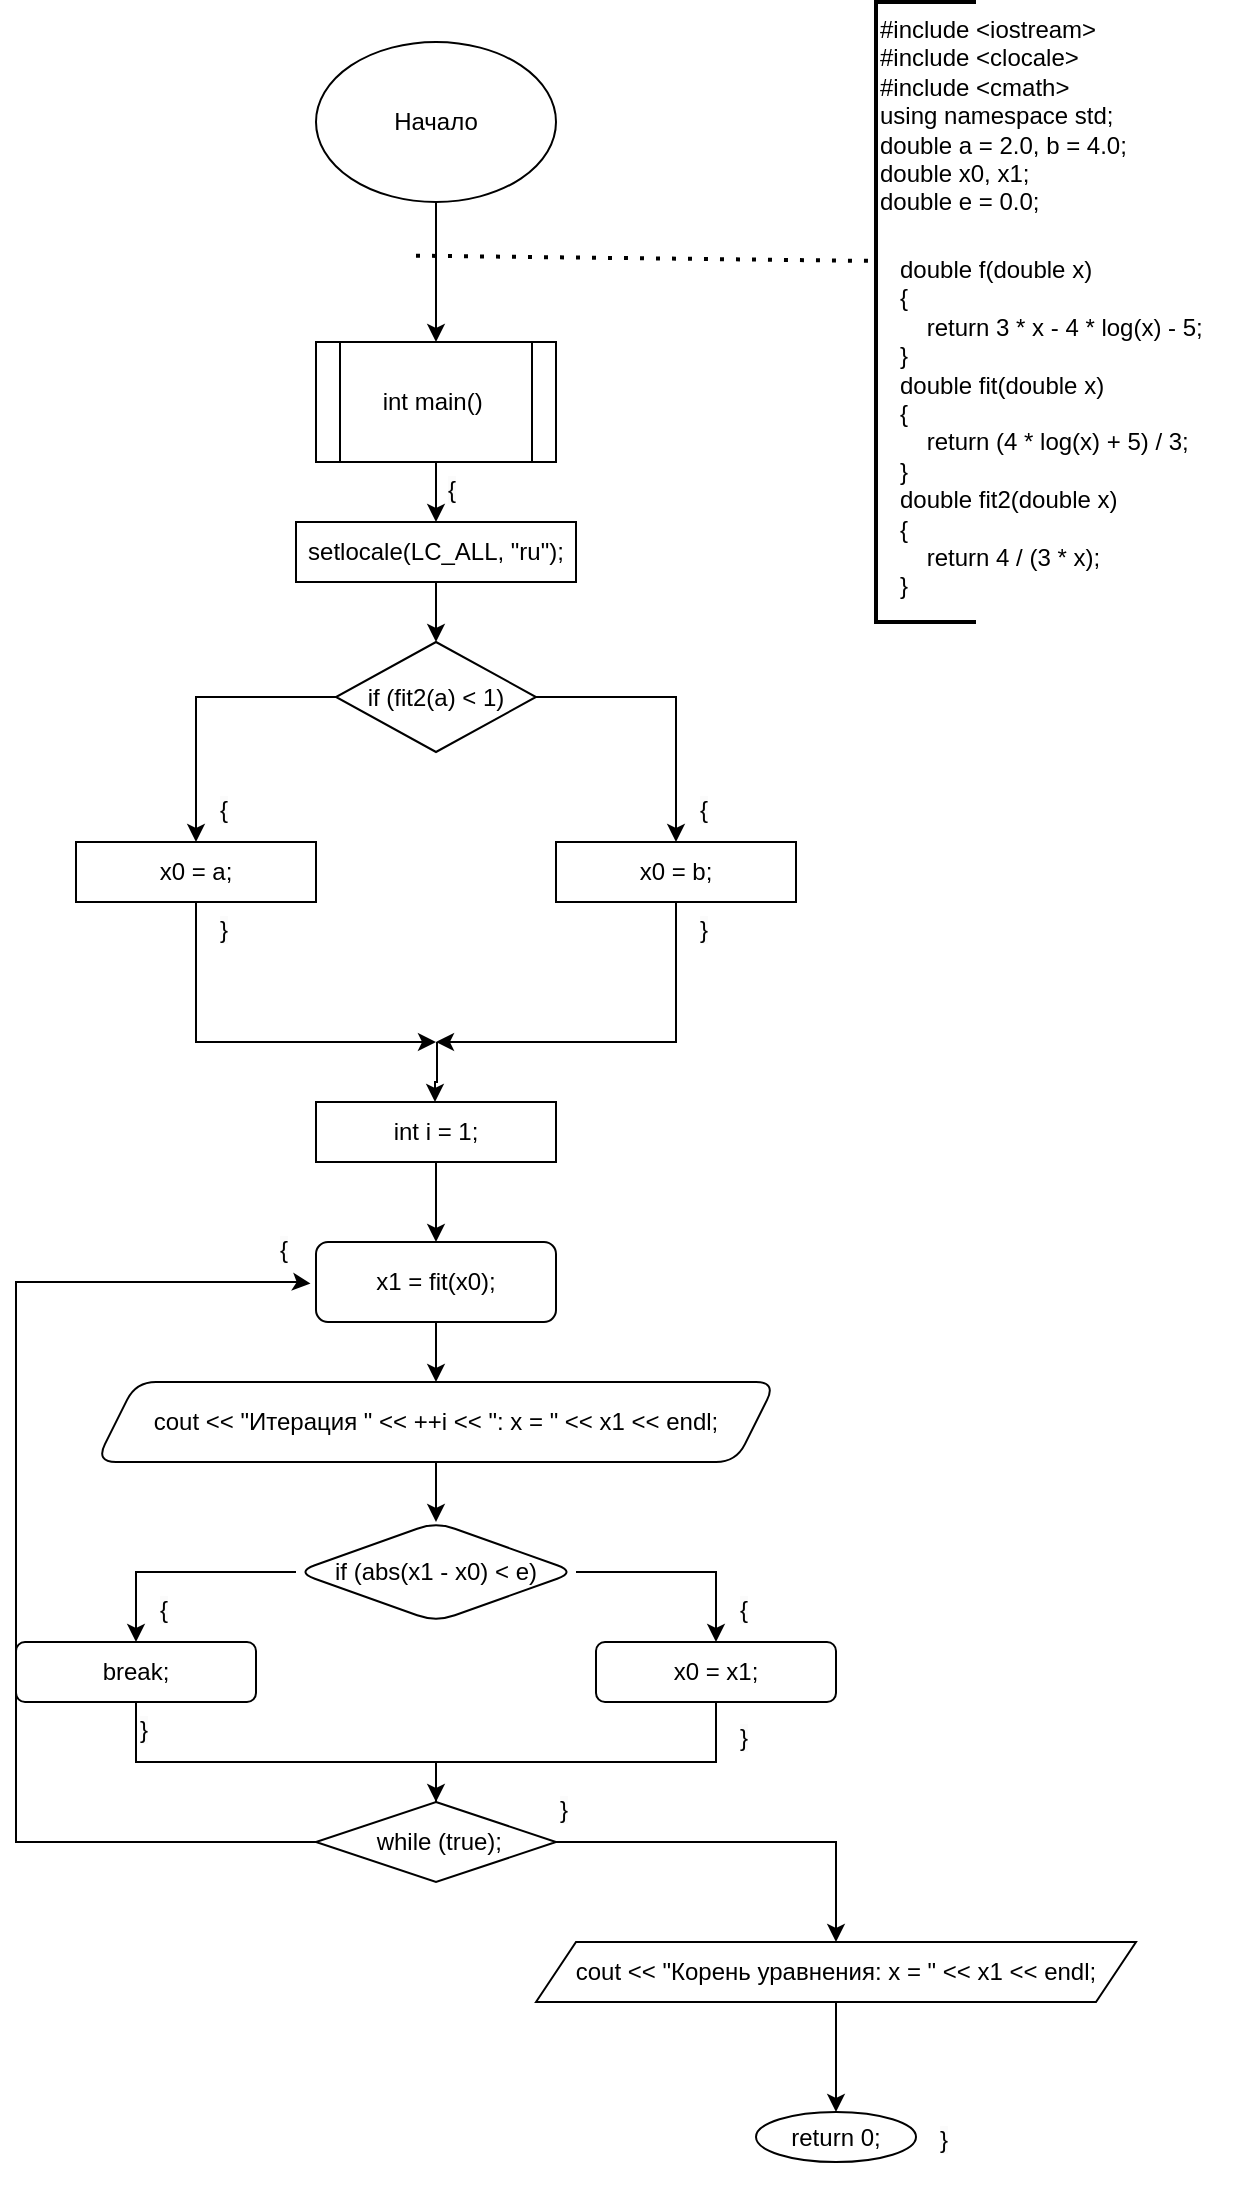 <mxfile version="25.0.3">
  <diagram name="Страница — 1" id="190YTqzYfTC69fhcOBTl">
    <mxGraphModel dx="2074" dy="1106" grid="1" gridSize="10" guides="1" tooltips="1" connect="1" arrows="1" fold="1" page="1" pageScale="1" pageWidth="827" pageHeight="1169" math="0" shadow="0">
      <root>
        <mxCell id="0" />
        <mxCell id="1" parent="0" />
        <mxCell id="pHFdJ50hshgBKYiP4lTo-1" value="" style="edgeStyle=orthogonalEdgeStyle;rounded=0;orthogonalLoop=1;jettySize=auto;html=1;" edge="1" parent="1" source="pHFdJ50hshgBKYiP4lTo-2" target="pHFdJ50hshgBKYiP4lTo-4">
          <mxGeometry relative="1" as="geometry" />
        </mxCell>
        <mxCell id="pHFdJ50hshgBKYiP4lTo-2" value="Начало" style="ellipse;whiteSpace=wrap;html=1;" vertex="1" parent="1">
          <mxGeometry x="350" y="50" width="120" height="80" as="geometry" />
        </mxCell>
        <mxCell id="pHFdJ50hshgBKYiP4lTo-3" value="" style="edgeStyle=orthogonalEdgeStyle;rounded=0;orthogonalLoop=1;jettySize=auto;html=1;" edge="1" parent="1" source="pHFdJ50hshgBKYiP4lTo-4" target="pHFdJ50hshgBKYiP4lTo-9">
          <mxGeometry relative="1" as="geometry" />
        </mxCell>
        <mxCell id="pHFdJ50hshgBKYiP4lTo-4" value="&lt;div&gt;int main()&amp;nbsp;&lt;/div&gt;" style="shape=process;whiteSpace=wrap;html=1;backgroundOutline=1;" vertex="1" parent="1">
          <mxGeometry x="350" y="200" width="120" height="60" as="geometry" />
        </mxCell>
        <mxCell id="pHFdJ50hshgBKYiP4lTo-5" value="" style="endArrow=none;dashed=1;html=1;dashPattern=1 3;strokeWidth=2;rounded=0;entryX=-0.009;entryY=0.959;entryDx=0;entryDy=0;entryPerimeter=0;" edge="1" parent="1" target="pHFdJ50hshgBKYiP4lTo-7">
          <mxGeometry width="50" height="50" relative="1" as="geometry">
            <mxPoint x="400" y="156.84" as="sourcePoint" />
            <mxPoint x="613.2" y="200.0" as="targetPoint" />
          </mxGeometry>
        </mxCell>
        <mxCell id="pHFdJ50hshgBKYiP4lTo-6" value="" style="strokeWidth=2;html=1;shape=mxgraph.flowchart.annotation_1;align=left;pointerEvents=1;" vertex="1" parent="1">
          <mxGeometry x="630" y="30" width="50" height="310" as="geometry" />
        </mxCell>
        <mxCell id="pHFdJ50hshgBKYiP4lTo-7" value="#include &lt;iostream&gt;&#xa;#include &lt;clocale&gt;&#xa;#include &lt;cmath&gt;&#xa;using namespace std;&#xa;double a = 2.0, b = 4.0;&#xa;double x0, x1;&#xa;double e = 0.0;" style="text;whiteSpace=wrap;" vertex="1" parent="1">
          <mxGeometry x="630" y="30" width="140" height="135" as="geometry" />
        </mxCell>
        <mxCell id="pHFdJ50hshgBKYiP4lTo-17" value="" style="edgeStyle=orthogonalEdgeStyle;rounded=0;orthogonalLoop=1;jettySize=auto;html=1;" edge="1" parent="1" source="pHFdJ50hshgBKYiP4lTo-9" target="pHFdJ50hshgBKYiP4lTo-16">
          <mxGeometry relative="1" as="geometry">
            <Array as="points">
              <mxPoint x="410" y="330" />
              <mxPoint x="410" y="330" />
            </Array>
          </mxGeometry>
        </mxCell>
        <mxCell id="pHFdJ50hshgBKYiP4lTo-9" value="setlocale(LC_ALL, &quot;ru&quot;);" style="whiteSpace=wrap;html=1;" vertex="1" parent="1">
          <mxGeometry x="340" y="290" width="140" height="30" as="geometry" />
        </mxCell>
        <mxCell id="pHFdJ50hshgBKYiP4lTo-10" value="&lt;span style=&quot;color: rgb(0, 0, 0); font-family: Helvetica; font-size: 12px; font-style: normal; font-variant-ligatures: normal; font-variant-caps: normal; font-weight: 400; letter-spacing: normal; orphans: 2; text-align: center; text-indent: 0px; text-transform: none; widows: 2; word-spacing: 0px; -webkit-text-stroke-width: 0px; white-space: normal; background-color: rgb(251, 251, 251); text-decoration-thickness: initial; text-decoration-style: initial; text-decoration-color: initial; display: inline !important; float: none;&quot;&gt;{&lt;/span&gt;" style="text;whiteSpace=wrap;html=1;" vertex="1" parent="1">
          <mxGeometry x="414" y="260" width="40" height="40" as="geometry" />
        </mxCell>
        <mxCell id="pHFdJ50hshgBKYiP4lTo-11" value="double f(double x)&#xa;{&#xa;    return 3 * x - 4 * log(x) - 5;&#xa;}&#xa;double fit(double x)&#xa;{&#xa;    return (4 * log(x) + 5) / 3;&#xa;}&#xa;double fit2(double x)&#xa;{&#xa;    return 4 / (3 * x);&#xa;}" style="text;whiteSpace=wrap;" vertex="1" parent="1">
          <mxGeometry x="640" y="150" width="180" height="200" as="geometry" />
        </mxCell>
        <mxCell id="pHFdJ50hshgBKYiP4lTo-19" value="" style="edgeStyle=orthogonalEdgeStyle;rounded=0;orthogonalLoop=1;jettySize=auto;html=1;" edge="1" parent="1" source="pHFdJ50hshgBKYiP4lTo-16" target="pHFdJ50hshgBKYiP4lTo-18">
          <mxGeometry relative="1" as="geometry" />
        </mxCell>
        <mxCell id="pHFdJ50hshgBKYiP4lTo-24" value="" style="edgeStyle=orthogonalEdgeStyle;rounded=0;orthogonalLoop=1;jettySize=auto;html=1;" edge="1" parent="1" source="pHFdJ50hshgBKYiP4lTo-16" target="pHFdJ50hshgBKYiP4lTo-23">
          <mxGeometry relative="1" as="geometry" />
        </mxCell>
        <mxCell id="pHFdJ50hshgBKYiP4lTo-16" value="if (fit2(a) &lt; 1)" style="rhombus;whiteSpace=wrap;html=1;" vertex="1" parent="1">
          <mxGeometry x="360" y="350" width="100" height="55" as="geometry" />
        </mxCell>
        <mxCell id="pHFdJ50hshgBKYiP4lTo-26" value="" style="edgeStyle=orthogonalEdgeStyle;rounded=0;orthogonalLoop=1;jettySize=auto;html=1;" edge="1" parent="1" source="pHFdJ50hshgBKYiP4lTo-18">
          <mxGeometry relative="1" as="geometry">
            <mxPoint x="410" y="550" as="targetPoint" />
            <Array as="points">
              <mxPoint x="290" y="550" />
            </Array>
          </mxGeometry>
        </mxCell>
        <mxCell id="pHFdJ50hshgBKYiP4lTo-18" value="x0 = a;" style="whiteSpace=wrap;html=1;" vertex="1" parent="1">
          <mxGeometry x="230" y="450" width="120" height="30" as="geometry" />
        </mxCell>
        <mxCell id="pHFdJ50hshgBKYiP4lTo-28" value="" style="edgeStyle=orthogonalEdgeStyle;rounded=0;orthogonalLoop=1;jettySize=auto;html=1;" edge="1" parent="1" source="pHFdJ50hshgBKYiP4lTo-23">
          <mxGeometry relative="1" as="geometry">
            <mxPoint x="410" y="550" as="targetPoint" />
            <Array as="points">
              <mxPoint x="530" y="550" />
            </Array>
          </mxGeometry>
        </mxCell>
        <mxCell id="pHFdJ50hshgBKYiP4lTo-23" value="x0 = b;" style="whiteSpace=wrap;html=1;" vertex="1" parent="1">
          <mxGeometry x="470" y="450" width="120" height="30" as="geometry" />
        </mxCell>
        <mxCell id="pHFdJ50hshgBKYiP4lTo-29" value="" style="edgeStyle=orthogonalEdgeStyle;rounded=0;orthogonalLoop=1;jettySize=auto;html=1;" edge="1" parent="1" target="pHFdJ50hshgBKYiP4lTo-30">
          <mxGeometry relative="1" as="geometry">
            <mxPoint x="410.5" y="550" as="sourcePoint" />
            <mxPoint x="410" y="600" as="targetPoint" />
            <Array as="points">
              <mxPoint x="410.5" y="550" />
              <mxPoint x="410.5" y="570" />
              <mxPoint x="409.5" y="570" />
              <mxPoint x="409.5" y="629" />
            </Array>
          </mxGeometry>
        </mxCell>
        <mxCell id="pHFdJ50hshgBKYiP4lTo-32" value="" style="edgeStyle=orthogonalEdgeStyle;rounded=0;orthogonalLoop=1;jettySize=auto;html=1;" edge="1" parent="1" source="pHFdJ50hshgBKYiP4lTo-30" target="pHFdJ50hshgBKYiP4lTo-33">
          <mxGeometry relative="1" as="geometry">
            <mxPoint x="410" y="650" as="targetPoint" />
          </mxGeometry>
        </mxCell>
        <mxCell id="pHFdJ50hshgBKYiP4lTo-30" value="int i = 1;" style="rounded=0;whiteSpace=wrap;html=1;" vertex="1" parent="1">
          <mxGeometry x="350" y="580" width="120" height="30" as="geometry" />
        </mxCell>
        <mxCell id="pHFdJ50hshgBKYiP4lTo-36" value="" style="edgeStyle=orthogonalEdgeStyle;rounded=0;orthogonalLoop=1;jettySize=auto;html=1;" edge="1" parent="1" source="pHFdJ50hshgBKYiP4lTo-33" target="pHFdJ50hshgBKYiP4lTo-35">
          <mxGeometry relative="1" as="geometry" />
        </mxCell>
        <mxCell id="pHFdJ50hshgBKYiP4lTo-33" value="x1 = fit(x0);" style="rounded=1;whiteSpace=wrap;html=1;" vertex="1" parent="1">
          <mxGeometry x="350" y="650" width="120" height="40" as="geometry" />
        </mxCell>
        <mxCell id="pHFdJ50hshgBKYiP4lTo-40" value="" style="edgeStyle=orthogonalEdgeStyle;rounded=0;orthogonalLoop=1;jettySize=auto;html=1;" edge="1" parent="1" source="pHFdJ50hshgBKYiP4lTo-35" target="pHFdJ50hshgBKYiP4lTo-39">
          <mxGeometry relative="1" as="geometry" />
        </mxCell>
        <mxCell id="pHFdJ50hshgBKYiP4lTo-35" value="cout &lt;&lt; &quot;Итерация &quot; &lt;&lt; ++i &lt;&lt; &quot;: x = &quot; &lt;&lt; x1 &lt;&lt; endl;" style="shape=parallelogram;perimeter=parallelogramPerimeter;whiteSpace=wrap;html=1;fixedSize=1;rounded=1;" vertex="1" parent="1">
          <mxGeometry x="240" y="720" width="340" height="40" as="geometry" />
        </mxCell>
        <mxCell id="pHFdJ50hshgBKYiP4lTo-42" value="" style="edgeStyle=orthogonalEdgeStyle;rounded=0;orthogonalLoop=1;jettySize=auto;html=1;" edge="1" parent="1" source="pHFdJ50hshgBKYiP4lTo-39" target="pHFdJ50hshgBKYiP4lTo-41">
          <mxGeometry relative="1" as="geometry" />
        </mxCell>
        <mxCell id="pHFdJ50hshgBKYiP4lTo-44" value="" style="edgeStyle=orthogonalEdgeStyle;rounded=0;orthogonalLoop=1;jettySize=auto;html=1;" edge="1" parent="1" source="pHFdJ50hshgBKYiP4lTo-39" target="pHFdJ50hshgBKYiP4lTo-43">
          <mxGeometry relative="1" as="geometry" />
        </mxCell>
        <mxCell id="pHFdJ50hshgBKYiP4lTo-39" value="if (abs(x1 - x0) &lt; e)" style="rhombus;whiteSpace=wrap;html=1;rounded=1;" vertex="1" parent="1">
          <mxGeometry x="340" y="790" width="140" height="50" as="geometry" />
        </mxCell>
        <mxCell id="pHFdJ50hshgBKYiP4lTo-48" value="" style="edgeStyle=orthogonalEdgeStyle;rounded=0;orthogonalLoop=1;jettySize=auto;html=1;" edge="1" parent="1" source="pHFdJ50hshgBKYiP4lTo-41">
          <mxGeometry relative="1" as="geometry">
            <mxPoint x="410" y="950" as="targetPoint" />
            <Array as="points">
              <mxPoint x="260" y="910" />
              <mxPoint x="410" y="910" />
            </Array>
          </mxGeometry>
        </mxCell>
        <mxCell id="pHFdJ50hshgBKYiP4lTo-41" value="break;" style="whiteSpace=wrap;html=1;rounded=1;" vertex="1" parent="1">
          <mxGeometry x="200" y="850" width="120" height="30" as="geometry" />
        </mxCell>
        <mxCell id="pHFdJ50hshgBKYiP4lTo-46" value="" style="edgeStyle=orthogonalEdgeStyle;rounded=0;orthogonalLoop=1;jettySize=auto;html=1;" edge="1" parent="1" source="pHFdJ50hshgBKYiP4lTo-43" target="pHFdJ50hshgBKYiP4lTo-49">
          <mxGeometry relative="1" as="geometry">
            <mxPoint x="410" y="950" as="targetPoint" />
            <Array as="points">
              <mxPoint x="550" y="910" />
              <mxPoint x="410" y="910" />
            </Array>
          </mxGeometry>
        </mxCell>
        <mxCell id="pHFdJ50hshgBKYiP4lTo-43" value="x0 = x1;" style="whiteSpace=wrap;html=1;rounded=1;" vertex="1" parent="1">
          <mxGeometry x="490" y="850" width="120" height="30" as="geometry" />
        </mxCell>
        <mxCell id="pHFdJ50hshgBKYiP4lTo-51" value="" style="edgeStyle=orthogonalEdgeStyle;rounded=0;orthogonalLoop=1;jettySize=auto;html=1;entryX=-0.023;entryY=0.52;entryDx=0;entryDy=0;entryPerimeter=0;" edge="1" parent="1" source="pHFdJ50hshgBKYiP4lTo-49" target="pHFdJ50hshgBKYiP4lTo-33">
          <mxGeometry relative="1" as="geometry">
            <mxPoint x="340" y="630" as="targetPoint" />
            <Array as="points">
              <mxPoint x="200" y="950" />
              <mxPoint x="200" y="670" />
              <mxPoint x="340" y="670" />
            </Array>
          </mxGeometry>
        </mxCell>
        <mxCell id="pHFdJ50hshgBKYiP4lTo-55" value="" style="edgeStyle=orthogonalEdgeStyle;rounded=0;orthogonalLoop=1;jettySize=auto;html=1;" edge="1" parent="1" source="pHFdJ50hshgBKYiP4lTo-49" target="pHFdJ50hshgBKYiP4lTo-54">
          <mxGeometry relative="1" as="geometry">
            <Array as="points">
              <mxPoint x="610" y="950" />
            </Array>
          </mxGeometry>
        </mxCell>
        <mxCell id="pHFdJ50hshgBKYiP4lTo-49" value="&amp;nbsp;while (true);" style="rhombus;whiteSpace=wrap;html=1;" vertex="1" parent="1">
          <mxGeometry x="350" y="930" width="120" height="40" as="geometry" />
        </mxCell>
        <mxCell id="pHFdJ50hshgBKYiP4lTo-57" value="" style="edgeStyle=orthogonalEdgeStyle;rounded=0;orthogonalLoop=1;jettySize=auto;html=1;" edge="1" parent="1" source="pHFdJ50hshgBKYiP4lTo-54" target="pHFdJ50hshgBKYiP4lTo-56">
          <mxGeometry relative="1" as="geometry" />
        </mxCell>
        <mxCell id="pHFdJ50hshgBKYiP4lTo-54" value="cout &lt;&lt; &quot;Корень уравнения: x = &quot; &lt;&lt; x1 &lt;&lt; endl;" style="shape=parallelogram;perimeter=parallelogramPerimeter;whiteSpace=wrap;html=1;fixedSize=1;" vertex="1" parent="1">
          <mxGeometry x="460" y="1000" width="300" height="30" as="geometry" />
        </mxCell>
        <mxCell id="pHFdJ50hshgBKYiP4lTo-56" value="return 0;" style="ellipse;whiteSpace=wrap;html=1;" vertex="1" parent="1">
          <mxGeometry x="570" y="1085" width="80" height="25" as="geometry" />
        </mxCell>
        <mxCell id="pHFdJ50hshgBKYiP4lTo-58" value="&lt;span style=&quot;color: rgb(0, 0, 0); font-family: Helvetica; font-size: 12px; font-style: normal; font-variant-ligatures: normal; font-variant-caps: normal; font-weight: 400; letter-spacing: normal; orphans: 2; text-align: center; text-indent: 0px; text-transform: none; widows: 2; word-spacing: 0px; -webkit-text-stroke-width: 0px; white-space: normal; background-color: rgb(251, 251, 251); text-decoration-thickness: initial; text-decoration-style: initial; text-decoration-color: initial; display: inline !important; float: none;&quot;&gt;{&lt;/span&gt;" style="text;whiteSpace=wrap;html=1;" vertex="1" parent="1">
          <mxGeometry x="300" y="420" width="40" height="40" as="geometry" />
        </mxCell>
        <mxCell id="pHFdJ50hshgBKYiP4lTo-59" value="&lt;span style=&quot;color: rgb(0, 0, 0); font-family: Helvetica; font-size: 12px; font-style: normal; font-variant-ligatures: normal; font-variant-caps: normal; font-weight: 400; letter-spacing: normal; orphans: 2; text-align: center; text-indent: 0px; text-transform: none; widows: 2; word-spacing: 0px; -webkit-text-stroke-width: 0px; white-space: normal; background-color: rgb(251, 251, 251); text-decoration-thickness: initial; text-decoration-style: initial; text-decoration-color: initial; display: inline !important; float: none;&quot;&gt;{&lt;/span&gt;" style="text;whiteSpace=wrap;html=1;" vertex="1" parent="1">
          <mxGeometry x="540" y="420" width="40" height="40" as="geometry" />
        </mxCell>
        <mxCell id="pHFdJ50hshgBKYiP4lTo-60" value="&lt;span style=&quot;color: rgb(0, 0, 0); font-family: Helvetica; font-size: 12px; font-style: normal; font-variant-ligatures: normal; font-variant-caps: normal; font-weight: 400; letter-spacing: normal; orphans: 2; text-align: center; text-indent: 0px; text-transform: none; widows: 2; word-spacing: 0px; -webkit-text-stroke-width: 0px; white-space: normal; background-color: rgb(251, 251, 251); text-decoration-thickness: initial; text-decoration-style: initial; text-decoration-color: initial; display: inline !important; float: none;&quot;&gt;{&lt;/span&gt;" style="text;whiteSpace=wrap;html=1;" vertex="1" parent="1">
          <mxGeometry x="270" y="820" width="40" height="40" as="geometry" />
        </mxCell>
        <mxCell id="pHFdJ50hshgBKYiP4lTo-61" value="&lt;span style=&quot;color: rgb(0, 0, 0); font-family: Helvetica; font-size: 12px; font-style: normal; font-variant-ligatures: normal; font-variant-caps: normal; font-weight: 400; letter-spacing: normal; orphans: 2; text-align: center; text-indent: 0px; text-transform: none; widows: 2; word-spacing: 0px; -webkit-text-stroke-width: 0px; white-space: normal; background-color: rgb(251, 251, 251); text-decoration-thickness: initial; text-decoration-style: initial; text-decoration-color: initial; display: inline !important; float: none;&quot;&gt;{&lt;/span&gt;" style="text;whiteSpace=wrap;html=1;" vertex="1" parent="1">
          <mxGeometry x="560" y="820" width="40" height="40" as="geometry" />
        </mxCell>
        <mxCell id="pHFdJ50hshgBKYiP4lTo-62" value="&lt;span style=&quot;color: rgb(0, 0, 0); font-family: Helvetica; font-size: 12px; font-style: normal; font-variant-ligatures: normal; font-variant-caps: normal; font-weight: 400; letter-spacing: normal; orphans: 2; text-align: center; text-indent: 0px; text-transform: none; widows: 2; word-spacing: 0px; -webkit-text-stroke-width: 0px; white-space: normal; background-color: rgb(251, 251, 251); text-decoration-thickness: initial; text-decoration-style: initial; text-decoration-color: initial; display: inline !important; float: none;&quot;&gt;{&lt;/span&gt;" style="text;whiteSpace=wrap;html=1;" vertex="1" parent="1">
          <mxGeometry x="330" y="640" width="40" height="40" as="geometry" />
        </mxCell>
        <mxCell id="pHFdJ50hshgBKYiP4lTo-64" value="&lt;span style=&quot;color: rgb(0, 0, 0); font-family: Helvetica; font-size: 12px; font-style: normal; font-variant-ligatures: normal; font-variant-caps: normal; font-weight: 400; letter-spacing: normal; orphans: 2; text-align: center; text-indent: 0px; text-transform: none; widows: 2; word-spacing: 0px; -webkit-text-stroke-width: 0px; white-space: normal; background-color: rgb(251, 251, 251); text-decoration-thickness: initial; text-decoration-style: initial; text-decoration-color: initial; display: inline !important; float: none;&quot;&gt;}&lt;/span&gt;" style="text;whiteSpace=wrap;html=1;" vertex="1" parent="1">
          <mxGeometry x="470" y="920" width="40" height="40" as="geometry" />
        </mxCell>
        <mxCell id="pHFdJ50hshgBKYiP4lTo-65" value="&lt;span style=&quot;color: rgb(0, 0, 0); font-family: Helvetica; font-size: 12px; font-style: normal; font-variant-ligatures: normal; font-variant-caps: normal; font-weight: 400; letter-spacing: normal; orphans: 2; text-align: center; text-indent: 0px; text-transform: none; widows: 2; word-spacing: 0px; -webkit-text-stroke-width: 0px; white-space: normal; background-color: rgb(251, 251, 251); text-decoration-thickness: initial; text-decoration-style: initial; text-decoration-color: initial; display: inline !important; float: none;&quot;&gt;}&lt;/span&gt;" style="text;whiteSpace=wrap;html=1;" vertex="1" parent="1">
          <mxGeometry x="660" y="1085" width="40" height="40" as="geometry" />
        </mxCell>
        <mxCell id="pHFdJ50hshgBKYiP4lTo-66" value="&#xa;&lt;span style=&quot;color: rgb(0, 0, 0); font-family: Helvetica; font-size: 12px; font-style: normal; font-variant-ligatures: normal; font-variant-caps: normal; font-weight: 400; letter-spacing: normal; orphans: 2; text-align: center; text-indent: 0px; text-transform: none; widows: 2; word-spacing: 0px; -webkit-text-stroke-width: 0px; white-space: normal; background-color: rgb(251, 251, 251); text-decoration-thickness: initial; text-decoration-style: initial; text-decoration-color: initial; display: inline !important; float: none;&quot;&gt;}&lt;/span&gt;&#xa;&#xa;" style="text;whiteSpace=wrap;html=1;" vertex="1" parent="1">
          <mxGeometry x="560" y="870" width="40" height="40" as="geometry" />
        </mxCell>
        <mxCell id="pHFdJ50hshgBKYiP4lTo-67" value="&lt;span style=&quot;color: rgb(0, 0, 0); font-family: Helvetica; font-size: 12px; font-style: normal; font-variant-ligatures: normal; font-variant-caps: normal; font-weight: 400; letter-spacing: normal; orphans: 2; text-align: center; text-indent: 0px; text-transform: none; widows: 2; word-spacing: 0px; -webkit-text-stroke-width: 0px; white-space: normal; background-color: rgb(251, 251, 251); text-decoration-thickness: initial; text-decoration-style: initial; text-decoration-color: initial; display: inline !important; float: none;&quot;&gt;}&lt;/span&gt;" style="text;whiteSpace=wrap;html=1;" vertex="1" parent="1">
          <mxGeometry x="260" y="880" width="40" height="40" as="geometry" />
        </mxCell>
        <mxCell id="pHFdJ50hshgBKYiP4lTo-68" value="&lt;span style=&quot;color: rgb(0, 0, 0); font-family: Helvetica; font-size: 12px; font-style: normal; font-variant-ligatures: normal; font-variant-caps: normal; font-weight: 400; letter-spacing: normal; orphans: 2; text-align: center; text-indent: 0px; text-transform: none; widows: 2; word-spacing: 0px; -webkit-text-stroke-width: 0px; white-space: normal; background-color: rgb(251, 251, 251); text-decoration-thickness: initial; text-decoration-style: initial; text-decoration-color: initial; display: inline !important; float: none;&quot;&gt;}&lt;/span&gt;" style="text;whiteSpace=wrap;html=1;" vertex="1" parent="1">
          <mxGeometry x="300" y="480" width="40" height="40" as="geometry" />
        </mxCell>
        <mxCell id="pHFdJ50hshgBKYiP4lTo-69" value="&lt;span style=&quot;color: rgb(0, 0, 0); font-family: Helvetica; font-size: 12px; font-style: normal; font-variant-ligatures: normal; font-variant-caps: normal; font-weight: 400; letter-spacing: normal; orphans: 2; text-align: center; text-indent: 0px; text-transform: none; widows: 2; word-spacing: 0px; -webkit-text-stroke-width: 0px; white-space: normal; background-color: rgb(251, 251, 251); text-decoration-thickness: initial; text-decoration-style: initial; text-decoration-color: initial; display: inline !important; float: none;&quot;&gt;}&lt;/span&gt;" style="text;whiteSpace=wrap;html=1;" vertex="1" parent="1">
          <mxGeometry x="540" y="480" width="40" height="40" as="geometry" />
        </mxCell>
      </root>
    </mxGraphModel>
  </diagram>
</mxfile>
